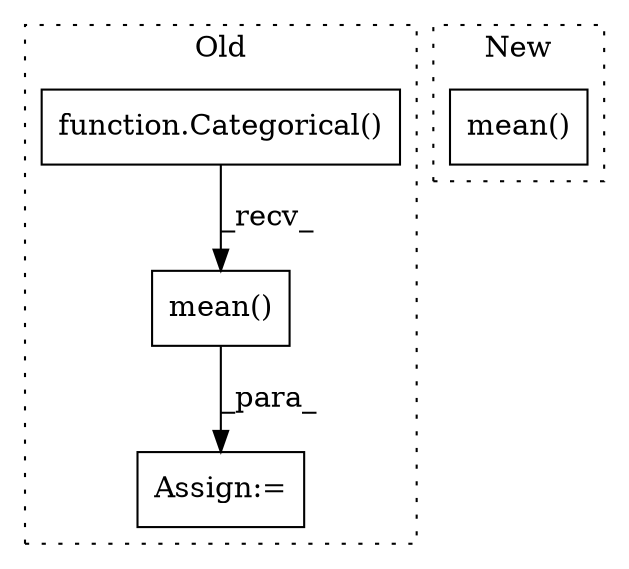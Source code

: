 digraph G {
subgraph cluster0 {
1 [label="function.Categorical()" a="75" s="2038" l="25" shape="box"];
3 [label="mean()" a="75" s="2151" l="26" shape="box"];
4 [label="Assign:=" a="68" s="2148" l="3" shape="box"];
label = "Old";
style="dotted";
}
subgraph cluster1 {
2 [label="mean()" a="75" s="2301" l="111" shape="box"];
label = "New";
style="dotted";
}
1 -> 3 [label="_recv_"];
3 -> 4 [label="_para_"];
}